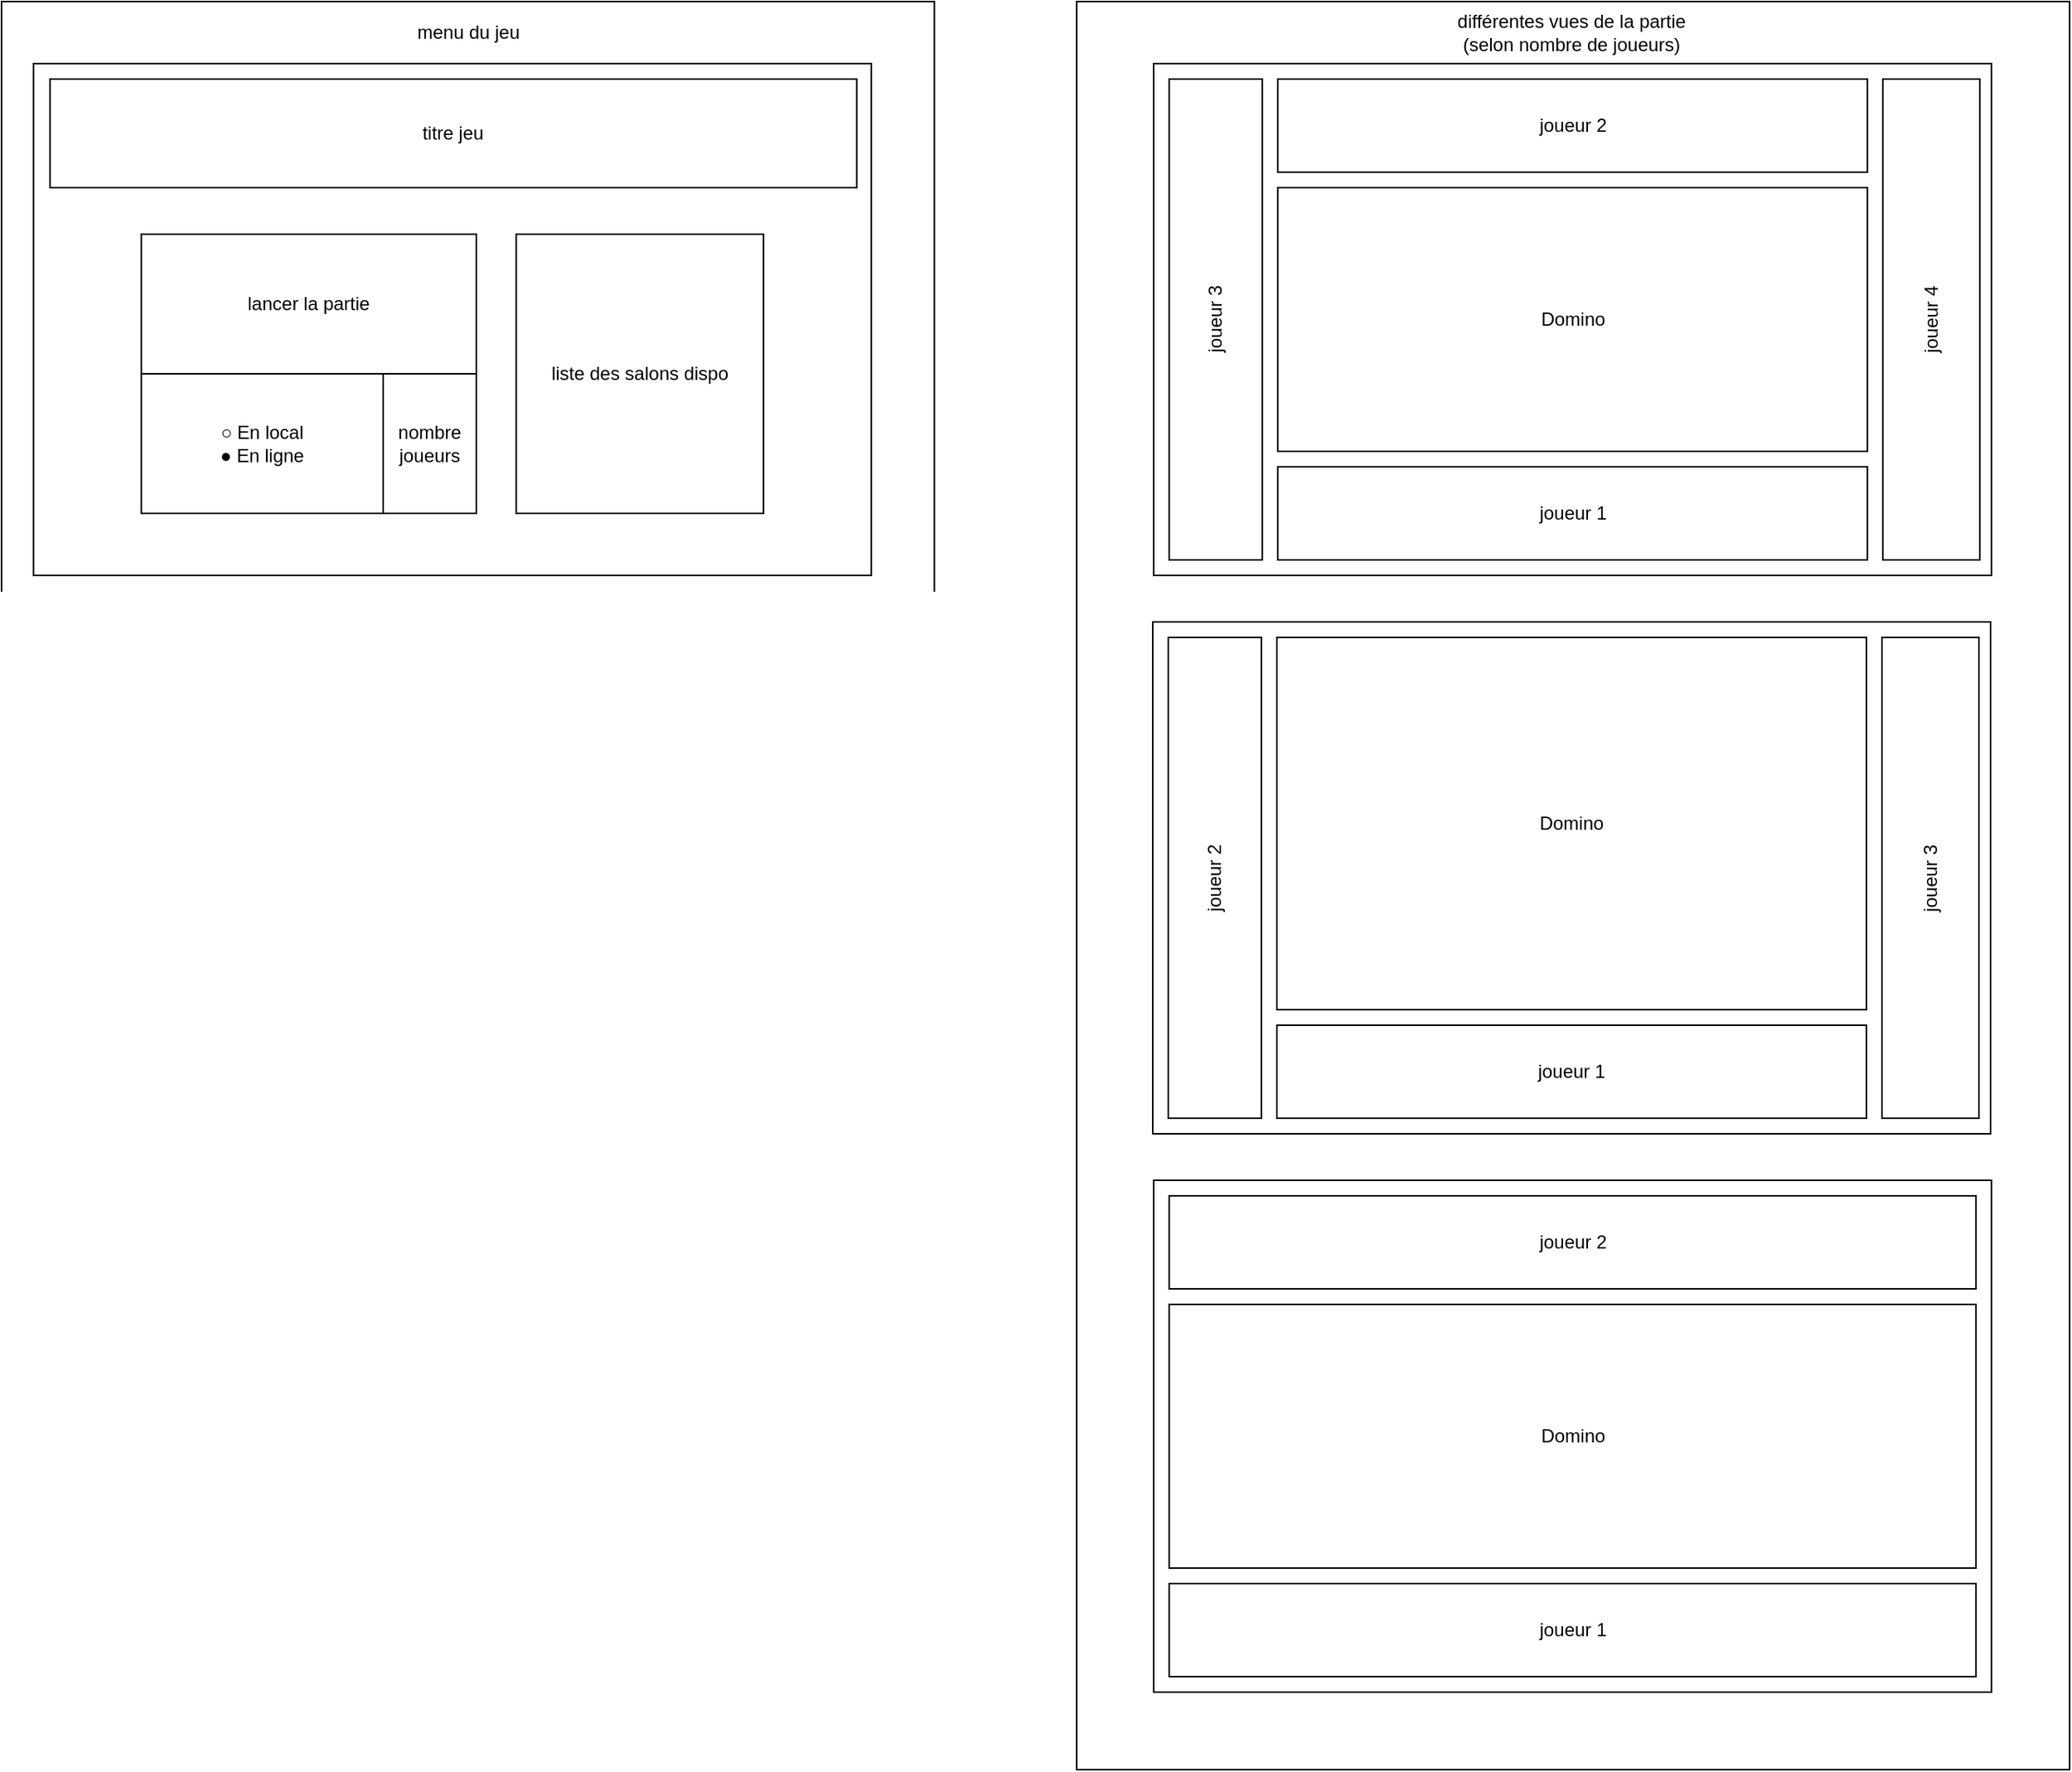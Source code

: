 <mxfile version="21.2.8" type="device">
  <diagram name="Page-1" id="3M1TjJazwjPzEaw1W7R8">
    <mxGraphModel dx="1050" dy="629" grid="1" gridSize="10" guides="1" tooltips="1" connect="1" arrows="1" fold="1" page="1" pageScale="1" pageWidth="827" pageHeight="1169" math="0" shadow="0">
      <root>
        <mxCell id="0" />
        <mxCell id="1" parent="0" />
        <mxCell id="v5ZEcVacr4wvUuhDVwqR-45" value="" style="rounded=0;whiteSpace=wrap;html=1;" parent="1" vertex="1">
          <mxGeometry x="113" y="200" width="601.24" height="410" as="geometry" />
        </mxCell>
        <mxCell id="v5ZEcVacr4wvUuhDVwqR-35" value="" style="rounded=0;whiteSpace=wrap;html=1;" parent="1" vertex="1">
          <mxGeometry x="805.94" y="200" width="640" height="1140" as="geometry" />
        </mxCell>
        <mxCell id="v5ZEcVacr4wvUuhDVwqR-3" value="" style="rounded=0;whiteSpace=wrap;html=1;" parent="1" vertex="1">
          <mxGeometry x="133.62" y="240" width="540" height="330" as="geometry" />
        </mxCell>
        <mxCell id="v5ZEcVacr4wvUuhDVwqR-8" value="" style="rounded=0;whiteSpace=wrap;html=1;" parent="1" vertex="1">
          <mxGeometry x="855.62" y="240" width="540" height="330" as="geometry" />
        </mxCell>
        <mxCell id="v5ZEcVacr4wvUuhDVwqR-9" value="joueur 2" style="rounded=0;whiteSpace=wrap;html=1;" parent="1" vertex="1">
          <mxGeometry x="935.62" y="250" width="380" height="60" as="geometry" />
        </mxCell>
        <mxCell id="v5ZEcVacr4wvUuhDVwqR-10" value="joueur 1" style="rounded=0;whiteSpace=wrap;html=1;" parent="1" vertex="1">
          <mxGeometry x="935.62" y="500" width="380" height="60" as="geometry" />
        </mxCell>
        <mxCell id="v5ZEcVacr4wvUuhDVwqR-11" value="joueur 3" style="rounded=0;whiteSpace=wrap;html=1;rotation=-90;" parent="1" vertex="1">
          <mxGeometry x="740.62" y="375" width="310" height="60" as="geometry" />
        </mxCell>
        <mxCell id="v5ZEcVacr4wvUuhDVwqR-12" value="joueur 4" style="rounded=0;whiteSpace=wrap;html=1;rotation=-90;" parent="1" vertex="1">
          <mxGeometry x="1201.87" y="373.75" width="310" height="62.5" as="geometry" />
        </mxCell>
        <mxCell id="v5ZEcVacr4wvUuhDVwqR-13" value="Domino" style="rounded=0;whiteSpace=wrap;html=1;" parent="1" vertex="1">
          <mxGeometry x="935.62" y="320" width="380" height="170" as="geometry" />
        </mxCell>
        <mxCell id="v5ZEcVacr4wvUuhDVwqR-14" value="" style="rounded=0;whiteSpace=wrap;html=1;" parent="1" vertex="1">
          <mxGeometry x="855" y="600" width="540" height="330" as="geometry" />
        </mxCell>
        <mxCell id="v5ZEcVacr4wvUuhDVwqR-15" value="joueur 1" style="rounded=0;whiteSpace=wrap;html=1;" parent="1" vertex="1">
          <mxGeometry x="935" y="860" width="380" height="60" as="geometry" />
        </mxCell>
        <mxCell id="v5ZEcVacr4wvUuhDVwqR-17" value="joueur 2" style="rounded=0;whiteSpace=wrap;html=1;rotation=-90;" parent="1" vertex="1">
          <mxGeometry x="740" y="735" width="310" height="60" as="geometry" />
        </mxCell>
        <mxCell id="v5ZEcVacr4wvUuhDVwqR-18" value="joueur 3" style="rounded=0;whiteSpace=wrap;html=1;rotation=-90;" parent="1" vertex="1">
          <mxGeometry x="1201.25" y="733.75" width="310" height="62.5" as="geometry" />
        </mxCell>
        <mxCell id="v5ZEcVacr4wvUuhDVwqR-19" value="Domino" style="rounded=0;whiteSpace=wrap;html=1;" parent="1" vertex="1">
          <mxGeometry x="935" y="610" width="380" height="240" as="geometry" />
        </mxCell>
        <mxCell id="v5ZEcVacr4wvUuhDVwqR-20" value="" style="rounded=0;whiteSpace=wrap;html=1;" parent="1" vertex="1">
          <mxGeometry x="855.62" y="960" width="540" height="330" as="geometry" />
        </mxCell>
        <mxCell id="v5ZEcVacr4wvUuhDVwqR-21" value="joueur 2" style="rounded=0;whiteSpace=wrap;html=1;" parent="1" vertex="1">
          <mxGeometry x="865.62" y="970" width="520" height="60" as="geometry" />
        </mxCell>
        <mxCell id="v5ZEcVacr4wvUuhDVwqR-24" value="Domino" style="rounded=0;whiteSpace=wrap;html=1;" parent="1" vertex="1">
          <mxGeometry x="865.62" y="1040" width="520" height="170" as="geometry" />
        </mxCell>
        <mxCell id="v5ZEcVacr4wvUuhDVwqR-25" value="joueur 1" style="rounded=0;whiteSpace=wrap;html=1;" parent="1" vertex="1">
          <mxGeometry x="865.62" y="1220" width="520" height="60" as="geometry" />
        </mxCell>
        <mxCell id="v5ZEcVacr4wvUuhDVwqR-26" value="titre jeu" style="rounded=0;whiteSpace=wrap;html=1;" parent="1" vertex="1">
          <mxGeometry x="144.24" y="250" width="520" height="70" as="geometry" />
        </mxCell>
        <mxCell id="v5ZEcVacr4wvUuhDVwqR-27" value="lancer la partie" style="rounded=0;whiteSpace=wrap;html=1;" parent="1" vertex="1">
          <mxGeometry x="203.12" y="350" width="215.88" height="90" as="geometry" />
        </mxCell>
        <mxCell id="v5ZEcVacr4wvUuhDVwqR-39" value="nombre joueurs" style="rounded=0;whiteSpace=wrap;html=1;" parent="1" vertex="1">
          <mxGeometry x="359" y="440" width="60" height="90" as="geometry" />
        </mxCell>
        <mxCell id="v5ZEcVacr4wvUuhDVwqR-44" value="différentes vues de la partie&lt;br&gt;(selon nombre de joueurs)" style="text;html=1;strokeColor=none;fillColor=none;align=center;verticalAlign=middle;whiteSpace=wrap;rounded=0;" parent="1" vertex="1">
          <mxGeometry x="925" y="200" width="400" height="40" as="geometry" />
        </mxCell>
        <mxCell id="v5ZEcVacr4wvUuhDVwqR-47" value="menu du jeu" style="text;html=1;strokeColor=none;fillColor=none;align=center;verticalAlign=middle;whiteSpace=wrap;rounded=0;" parent="1" vertex="1">
          <mxGeometry x="213.62" y="200" width="400" height="40" as="geometry" />
        </mxCell>
        <mxCell id="pdLSeoJ-_JyIxWy87kaF-2" value="liste&amp;nbsp;des salons dispo" style="rounded=0;whiteSpace=wrap;html=1;" vertex="1" parent="1">
          <mxGeometry x="444.73" y="350" width="159.38" height="180" as="geometry" />
        </mxCell>
        <mxCell id="pdLSeoJ-_JyIxWy87kaF-5" value="○ En local&lt;br&gt;● En ligne" style="rounded=0;whiteSpace=wrap;html=1;" vertex="1" parent="1">
          <mxGeometry x="203.12" y="440" width="155.88" height="90" as="geometry" />
        </mxCell>
      </root>
    </mxGraphModel>
  </diagram>
</mxfile>

